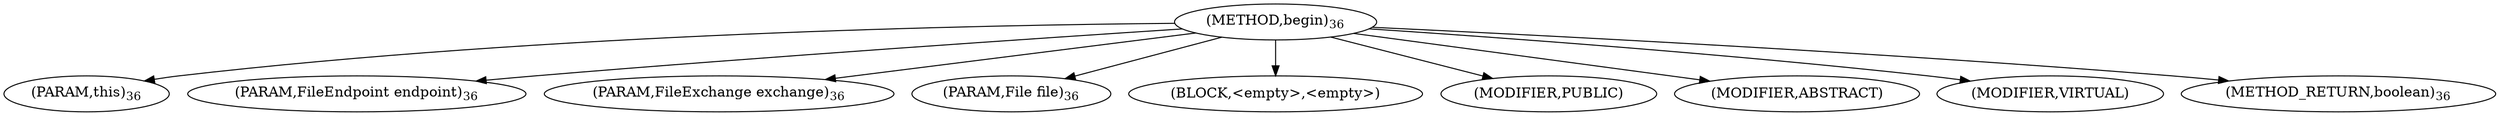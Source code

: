digraph "begin" {  
"7" [label = <(METHOD,begin)<SUB>36</SUB>> ]
"8" [label = <(PARAM,this)<SUB>36</SUB>> ]
"9" [label = <(PARAM,FileEndpoint endpoint)<SUB>36</SUB>> ]
"10" [label = <(PARAM,FileExchange exchange)<SUB>36</SUB>> ]
"11" [label = <(PARAM,File file)<SUB>36</SUB>> ]
"12" [label = <(BLOCK,&lt;empty&gt;,&lt;empty&gt;)> ]
"13" [label = <(MODIFIER,PUBLIC)> ]
"14" [label = <(MODIFIER,ABSTRACT)> ]
"15" [label = <(MODIFIER,VIRTUAL)> ]
"16" [label = <(METHOD_RETURN,boolean)<SUB>36</SUB>> ]
  "7" -> "8" 
  "7" -> "9" 
  "7" -> "10" 
  "7" -> "11" 
  "7" -> "12" 
  "7" -> "13" 
  "7" -> "14" 
  "7" -> "15" 
  "7" -> "16" 
}
